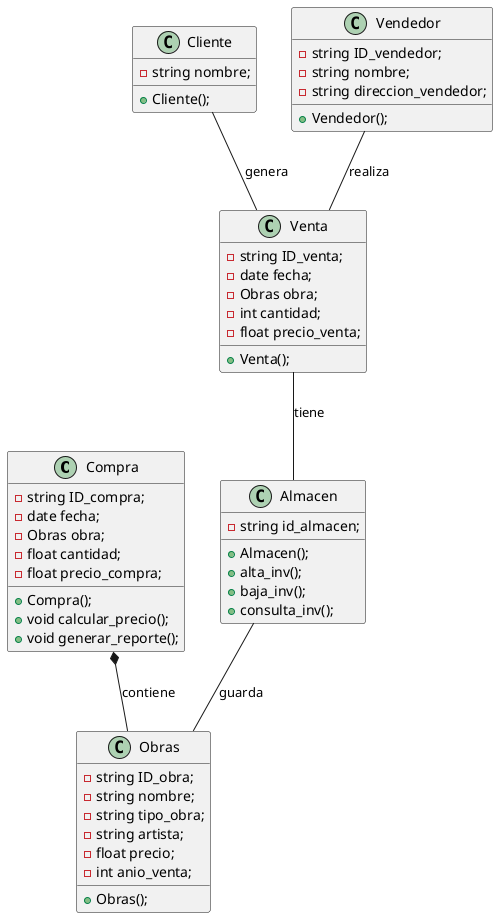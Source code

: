 /' ACTIVIDAD 1 - Diagramas de clases
Nombre: Daniela Flores Javier
Matrícula: A01023226'/

@startuml
  Class Compra{
    -string ID_compra;
    -date fecha;
    -Obras obra;
    -float cantidad;
    -float precio_compra;

    +Compra();
    +void calcular_precio();
    +void generar_reporte();
  }

  Class Cliente{
    -string nombre;

    +Cliente();
  }

  Class Venta{
    -string ID_venta;
    -date fecha;
    -Obras obra;
    -int cantidad;
    -float precio_venta;

    +Venta();
  }

  Class Vendedor{
    -string ID_vendedor;
    -string nombre;
    -string direccion_vendedor;

    +Vendedor();
  }

  Class Obras{
    -string ID_obra;
    -string nombre;
    -string tipo_obra;
    -string artista;
    -float precio;
    -int anio_venta;

    +Obras();
  }

  Class Almacen{
    -string id_almacen;

    +Almacen();
    +alta_inv();
    +baja_inv();
    +consulta_inv();
  }

  Almacen -- Obras : guarda
  Compra *-- Obras : contiene
  Venta -- Almacen : tiene
  Vendedor -- Venta : realiza
  Cliente -- Venta : genera
@enduml
